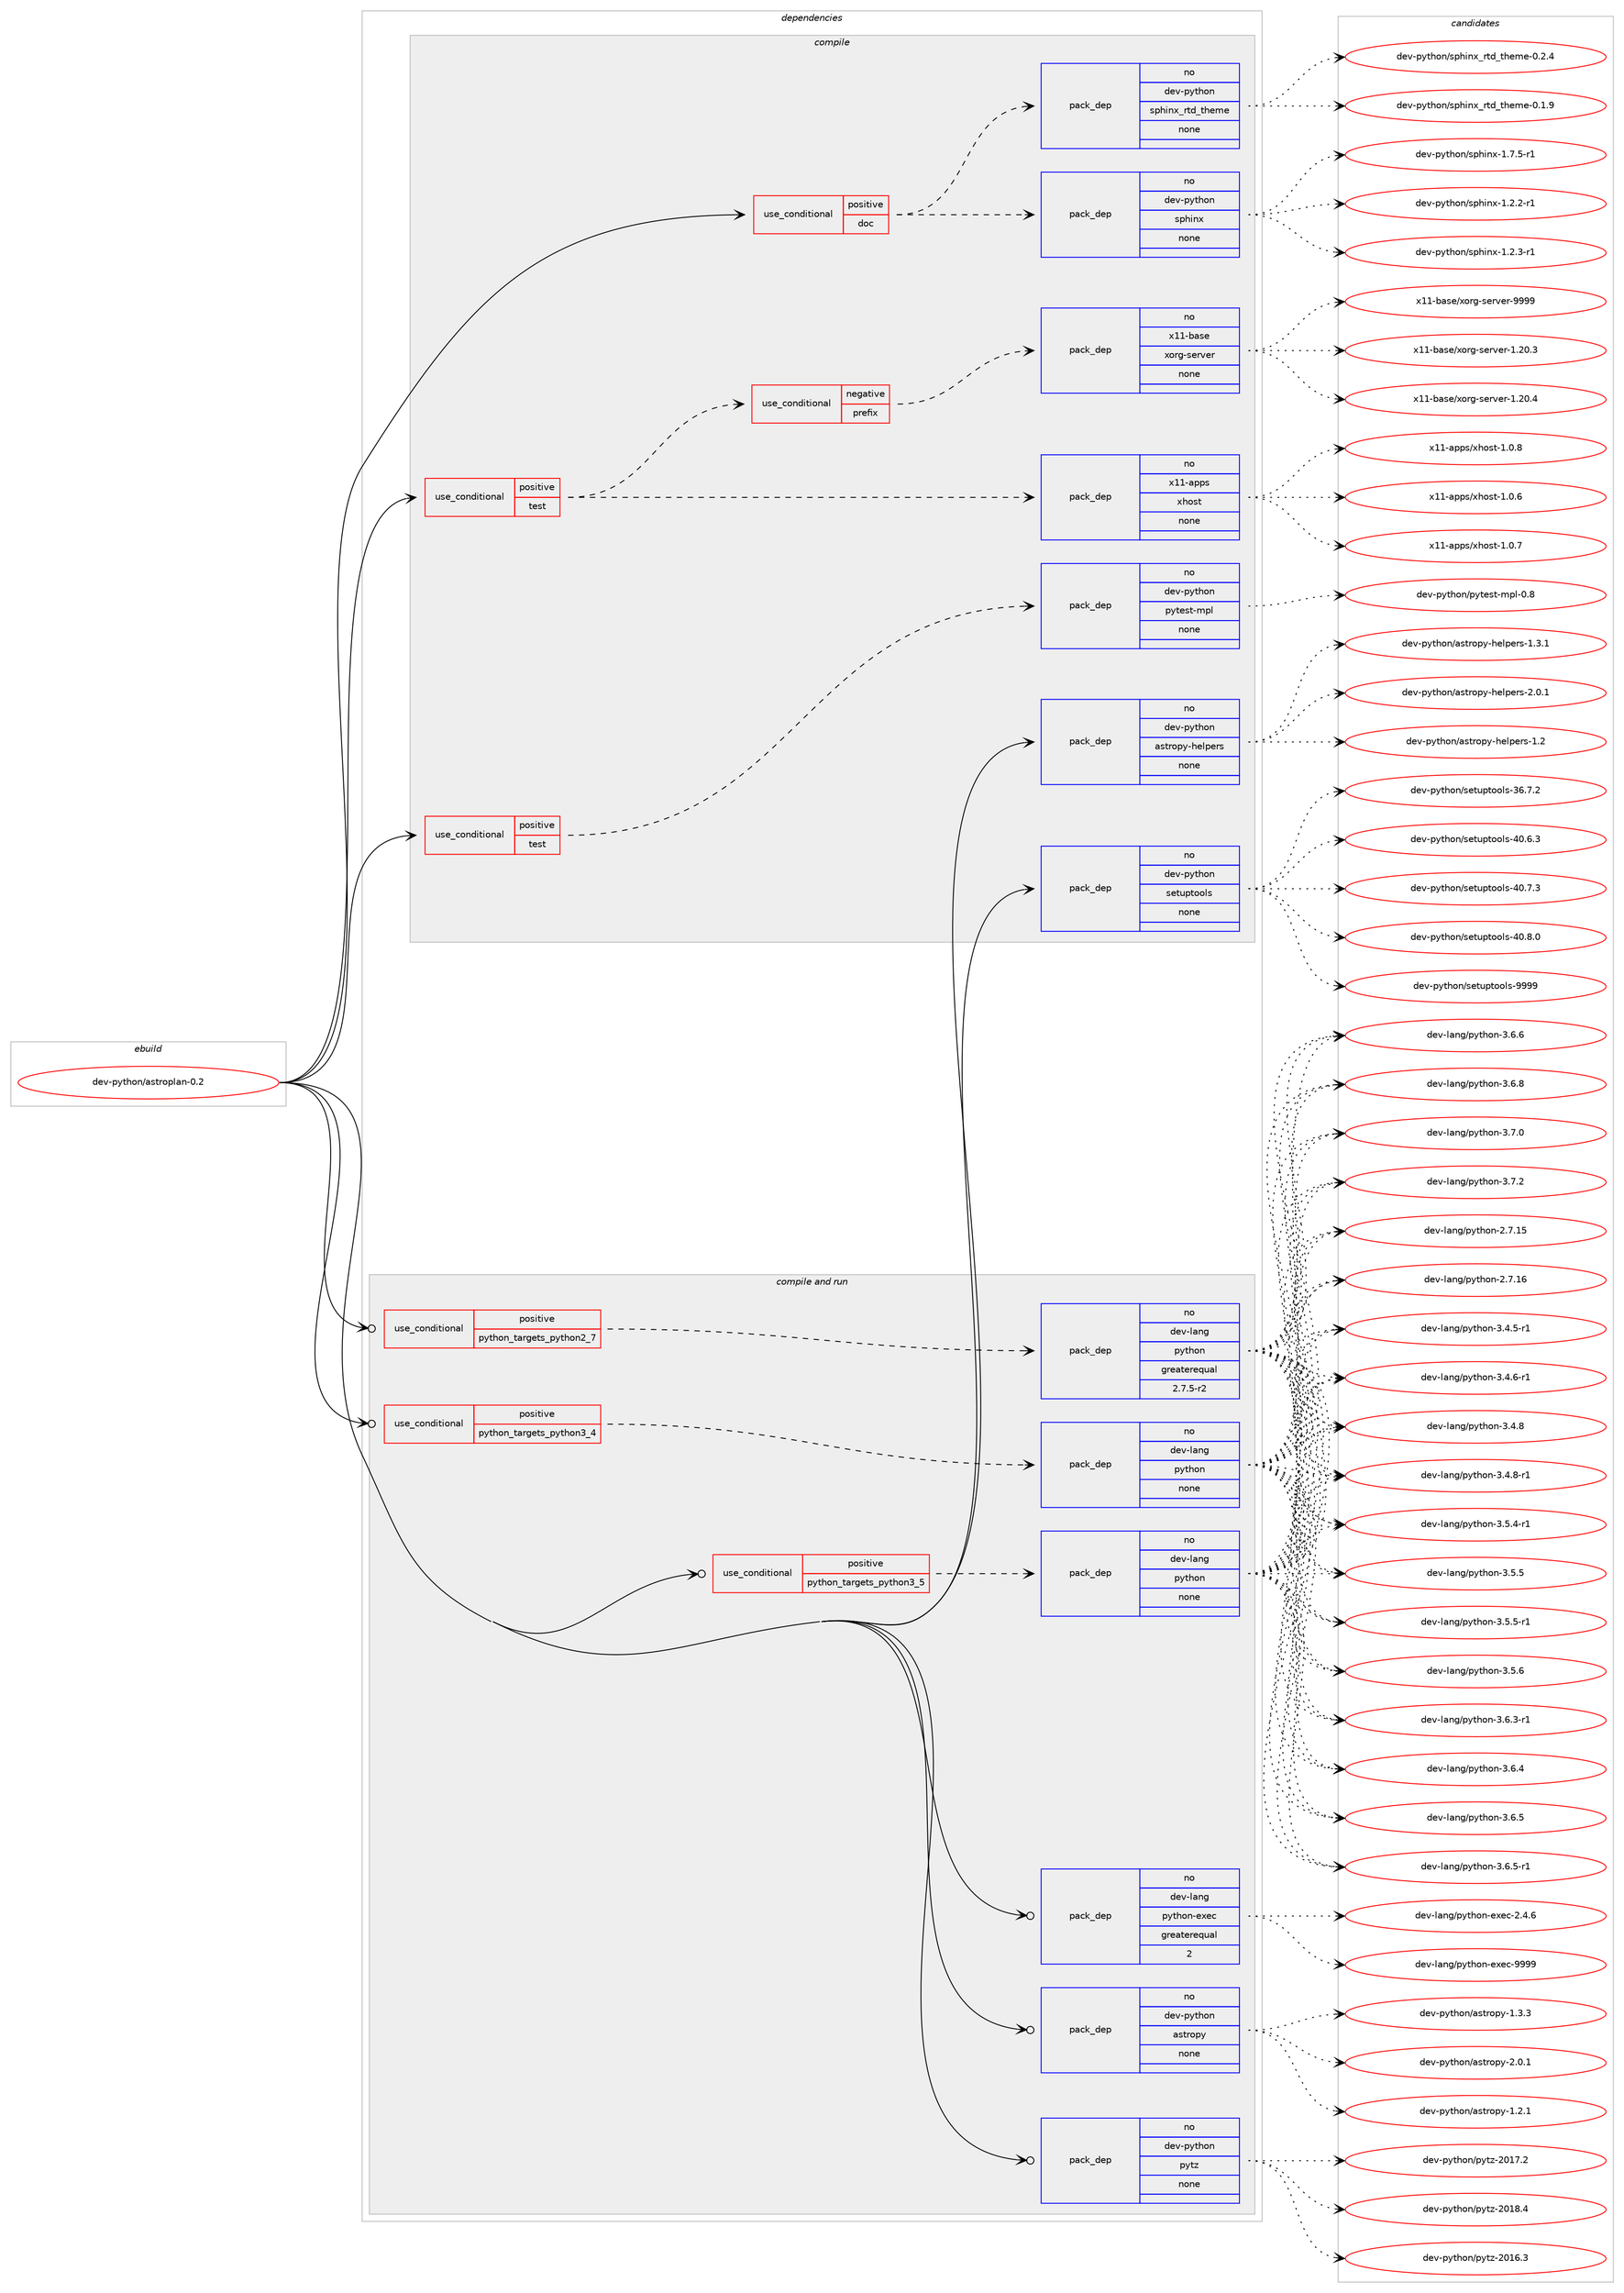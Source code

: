 digraph prolog {

# *************
# Graph options
# *************

newrank=true;
concentrate=true;
compound=true;
graph [rankdir=LR,fontname=Helvetica,fontsize=10,ranksep=1.5];#, ranksep=2.5, nodesep=0.2];
edge  [arrowhead=vee];
node  [fontname=Helvetica,fontsize=10];

# **********
# The ebuild
# **********

subgraph cluster_leftcol {
color=gray;
rank=same;
label=<<i>ebuild</i>>;
id [label="dev-python/astroplan-0.2", color=red, width=4, href="../dev-python/astroplan-0.2.svg"];
}

# ****************
# The dependencies
# ****************

subgraph cluster_midcol {
color=gray;
label=<<i>dependencies</i>>;
subgraph cluster_compile {
fillcolor="#eeeeee";
style=filled;
label=<<i>compile</i>>;
subgraph cond371058 {
dependency1399079 [label=<<TABLE BORDER="0" CELLBORDER="1" CELLSPACING="0" CELLPADDING="4"><TR><TD ROWSPAN="3" CELLPADDING="10">use_conditional</TD></TR><TR><TD>positive</TD></TR><TR><TD>doc</TD></TR></TABLE>>, shape=none, color=red];
subgraph pack1004796 {
dependency1399080 [label=<<TABLE BORDER="0" CELLBORDER="1" CELLSPACING="0" CELLPADDING="4" WIDTH="220"><TR><TD ROWSPAN="6" CELLPADDING="30">pack_dep</TD></TR><TR><TD WIDTH="110">no</TD></TR><TR><TD>dev-python</TD></TR><TR><TD>sphinx</TD></TR><TR><TD>none</TD></TR><TR><TD></TD></TR></TABLE>>, shape=none, color=blue];
}
dependency1399079:e -> dependency1399080:w [weight=20,style="dashed",arrowhead="vee"];
subgraph pack1004797 {
dependency1399081 [label=<<TABLE BORDER="0" CELLBORDER="1" CELLSPACING="0" CELLPADDING="4" WIDTH="220"><TR><TD ROWSPAN="6" CELLPADDING="30">pack_dep</TD></TR><TR><TD WIDTH="110">no</TD></TR><TR><TD>dev-python</TD></TR><TR><TD>sphinx_rtd_theme</TD></TR><TR><TD>none</TD></TR><TR><TD></TD></TR></TABLE>>, shape=none, color=blue];
}
dependency1399079:e -> dependency1399081:w [weight=20,style="dashed",arrowhead="vee"];
}
id:e -> dependency1399079:w [weight=20,style="solid",arrowhead="vee"];
subgraph cond371059 {
dependency1399082 [label=<<TABLE BORDER="0" CELLBORDER="1" CELLSPACING="0" CELLPADDING="4"><TR><TD ROWSPAN="3" CELLPADDING="10">use_conditional</TD></TR><TR><TD>positive</TD></TR><TR><TD>test</TD></TR></TABLE>>, shape=none, color=red];
subgraph cond371060 {
dependency1399083 [label=<<TABLE BORDER="0" CELLBORDER="1" CELLSPACING="0" CELLPADDING="4"><TR><TD ROWSPAN="3" CELLPADDING="10">use_conditional</TD></TR><TR><TD>negative</TD></TR><TR><TD>prefix</TD></TR></TABLE>>, shape=none, color=red];
subgraph pack1004798 {
dependency1399084 [label=<<TABLE BORDER="0" CELLBORDER="1" CELLSPACING="0" CELLPADDING="4" WIDTH="220"><TR><TD ROWSPAN="6" CELLPADDING="30">pack_dep</TD></TR><TR><TD WIDTH="110">no</TD></TR><TR><TD>x11-base</TD></TR><TR><TD>xorg-server</TD></TR><TR><TD>none</TD></TR><TR><TD></TD></TR></TABLE>>, shape=none, color=blue];
}
dependency1399083:e -> dependency1399084:w [weight=20,style="dashed",arrowhead="vee"];
}
dependency1399082:e -> dependency1399083:w [weight=20,style="dashed",arrowhead="vee"];
subgraph pack1004799 {
dependency1399085 [label=<<TABLE BORDER="0" CELLBORDER="1" CELLSPACING="0" CELLPADDING="4" WIDTH="220"><TR><TD ROWSPAN="6" CELLPADDING="30">pack_dep</TD></TR><TR><TD WIDTH="110">no</TD></TR><TR><TD>x11-apps</TD></TR><TR><TD>xhost</TD></TR><TR><TD>none</TD></TR><TR><TD></TD></TR></TABLE>>, shape=none, color=blue];
}
dependency1399082:e -> dependency1399085:w [weight=20,style="dashed",arrowhead="vee"];
}
id:e -> dependency1399082:w [weight=20,style="solid",arrowhead="vee"];
subgraph cond371061 {
dependency1399086 [label=<<TABLE BORDER="0" CELLBORDER="1" CELLSPACING="0" CELLPADDING="4"><TR><TD ROWSPAN="3" CELLPADDING="10">use_conditional</TD></TR><TR><TD>positive</TD></TR><TR><TD>test</TD></TR></TABLE>>, shape=none, color=red];
subgraph pack1004800 {
dependency1399087 [label=<<TABLE BORDER="0" CELLBORDER="1" CELLSPACING="0" CELLPADDING="4" WIDTH="220"><TR><TD ROWSPAN="6" CELLPADDING="30">pack_dep</TD></TR><TR><TD WIDTH="110">no</TD></TR><TR><TD>dev-python</TD></TR><TR><TD>pytest-mpl</TD></TR><TR><TD>none</TD></TR><TR><TD></TD></TR></TABLE>>, shape=none, color=blue];
}
dependency1399086:e -> dependency1399087:w [weight=20,style="dashed",arrowhead="vee"];
}
id:e -> dependency1399086:w [weight=20,style="solid",arrowhead="vee"];
subgraph pack1004801 {
dependency1399088 [label=<<TABLE BORDER="0" CELLBORDER="1" CELLSPACING="0" CELLPADDING="4" WIDTH="220"><TR><TD ROWSPAN="6" CELLPADDING="30">pack_dep</TD></TR><TR><TD WIDTH="110">no</TD></TR><TR><TD>dev-python</TD></TR><TR><TD>astropy-helpers</TD></TR><TR><TD>none</TD></TR><TR><TD></TD></TR></TABLE>>, shape=none, color=blue];
}
id:e -> dependency1399088:w [weight=20,style="solid",arrowhead="vee"];
subgraph pack1004802 {
dependency1399089 [label=<<TABLE BORDER="0" CELLBORDER="1" CELLSPACING="0" CELLPADDING="4" WIDTH="220"><TR><TD ROWSPAN="6" CELLPADDING="30">pack_dep</TD></TR><TR><TD WIDTH="110">no</TD></TR><TR><TD>dev-python</TD></TR><TR><TD>setuptools</TD></TR><TR><TD>none</TD></TR><TR><TD></TD></TR></TABLE>>, shape=none, color=blue];
}
id:e -> dependency1399089:w [weight=20,style="solid",arrowhead="vee"];
}
subgraph cluster_compileandrun {
fillcolor="#eeeeee";
style=filled;
label=<<i>compile and run</i>>;
subgraph cond371062 {
dependency1399090 [label=<<TABLE BORDER="0" CELLBORDER="1" CELLSPACING="0" CELLPADDING="4"><TR><TD ROWSPAN="3" CELLPADDING="10">use_conditional</TD></TR><TR><TD>positive</TD></TR><TR><TD>python_targets_python2_7</TD></TR></TABLE>>, shape=none, color=red];
subgraph pack1004803 {
dependency1399091 [label=<<TABLE BORDER="0" CELLBORDER="1" CELLSPACING="0" CELLPADDING="4" WIDTH="220"><TR><TD ROWSPAN="6" CELLPADDING="30">pack_dep</TD></TR><TR><TD WIDTH="110">no</TD></TR><TR><TD>dev-lang</TD></TR><TR><TD>python</TD></TR><TR><TD>greaterequal</TD></TR><TR><TD>2.7.5-r2</TD></TR></TABLE>>, shape=none, color=blue];
}
dependency1399090:e -> dependency1399091:w [weight=20,style="dashed",arrowhead="vee"];
}
id:e -> dependency1399090:w [weight=20,style="solid",arrowhead="odotvee"];
subgraph cond371063 {
dependency1399092 [label=<<TABLE BORDER="0" CELLBORDER="1" CELLSPACING="0" CELLPADDING="4"><TR><TD ROWSPAN="3" CELLPADDING="10">use_conditional</TD></TR><TR><TD>positive</TD></TR><TR><TD>python_targets_python3_4</TD></TR></TABLE>>, shape=none, color=red];
subgraph pack1004804 {
dependency1399093 [label=<<TABLE BORDER="0" CELLBORDER="1" CELLSPACING="0" CELLPADDING="4" WIDTH="220"><TR><TD ROWSPAN="6" CELLPADDING="30">pack_dep</TD></TR><TR><TD WIDTH="110">no</TD></TR><TR><TD>dev-lang</TD></TR><TR><TD>python</TD></TR><TR><TD>none</TD></TR><TR><TD></TD></TR></TABLE>>, shape=none, color=blue];
}
dependency1399092:e -> dependency1399093:w [weight=20,style="dashed",arrowhead="vee"];
}
id:e -> dependency1399092:w [weight=20,style="solid",arrowhead="odotvee"];
subgraph cond371064 {
dependency1399094 [label=<<TABLE BORDER="0" CELLBORDER="1" CELLSPACING="0" CELLPADDING="4"><TR><TD ROWSPAN="3" CELLPADDING="10">use_conditional</TD></TR><TR><TD>positive</TD></TR><TR><TD>python_targets_python3_5</TD></TR></TABLE>>, shape=none, color=red];
subgraph pack1004805 {
dependency1399095 [label=<<TABLE BORDER="0" CELLBORDER="1" CELLSPACING="0" CELLPADDING="4" WIDTH="220"><TR><TD ROWSPAN="6" CELLPADDING="30">pack_dep</TD></TR><TR><TD WIDTH="110">no</TD></TR><TR><TD>dev-lang</TD></TR><TR><TD>python</TD></TR><TR><TD>none</TD></TR><TR><TD></TD></TR></TABLE>>, shape=none, color=blue];
}
dependency1399094:e -> dependency1399095:w [weight=20,style="dashed",arrowhead="vee"];
}
id:e -> dependency1399094:w [weight=20,style="solid",arrowhead="odotvee"];
subgraph pack1004806 {
dependency1399096 [label=<<TABLE BORDER="0" CELLBORDER="1" CELLSPACING="0" CELLPADDING="4" WIDTH="220"><TR><TD ROWSPAN="6" CELLPADDING="30">pack_dep</TD></TR><TR><TD WIDTH="110">no</TD></TR><TR><TD>dev-lang</TD></TR><TR><TD>python-exec</TD></TR><TR><TD>greaterequal</TD></TR><TR><TD>2</TD></TR></TABLE>>, shape=none, color=blue];
}
id:e -> dependency1399096:w [weight=20,style="solid",arrowhead="odotvee"];
subgraph pack1004807 {
dependency1399097 [label=<<TABLE BORDER="0" CELLBORDER="1" CELLSPACING="0" CELLPADDING="4" WIDTH="220"><TR><TD ROWSPAN="6" CELLPADDING="30">pack_dep</TD></TR><TR><TD WIDTH="110">no</TD></TR><TR><TD>dev-python</TD></TR><TR><TD>astropy</TD></TR><TR><TD>none</TD></TR><TR><TD></TD></TR></TABLE>>, shape=none, color=blue];
}
id:e -> dependency1399097:w [weight=20,style="solid",arrowhead="odotvee"];
subgraph pack1004808 {
dependency1399098 [label=<<TABLE BORDER="0" CELLBORDER="1" CELLSPACING="0" CELLPADDING="4" WIDTH="220"><TR><TD ROWSPAN="6" CELLPADDING="30">pack_dep</TD></TR><TR><TD WIDTH="110">no</TD></TR><TR><TD>dev-python</TD></TR><TR><TD>pytz</TD></TR><TR><TD>none</TD></TR><TR><TD></TD></TR></TABLE>>, shape=none, color=blue];
}
id:e -> dependency1399098:w [weight=20,style="solid",arrowhead="odotvee"];
}
subgraph cluster_run {
fillcolor="#eeeeee";
style=filled;
label=<<i>run</i>>;
}
}

# **************
# The candidates
# **************

subgraph cluster_choices {
rank=same;
color=gray;
label=<<i>candidates</i>>;

subgraph choice1004796 {
color=black;
nodesep=1;
choice10010111845112121116104111110471151121041051101204549465046504511449 [label="dev-python/sphinx-1.2.2-r1", color=red, width=4,href="../dev-python/sphinx-1.2.2-r1.svg"];
choice10010111845112121116104111110471151121041051101204549465046514511449 [label="dev-python/sphinx-1.2.3-r1", color=red, width=4,href="../dev-python/sphinx-1.2.3-r1.svg"];
choice10010111845112121116104111110471151121041051101204549465546534511449 [label="dev-python/sphinx-1.7.5-r1", color=red, width=4,href="../dev-python/sphinx-1.7.5-r1.svg"];
dependency1399080:e -> choice10010111845112121116104111110471151121041051101204549465046504511449:w [style=dotted,weight="100"];
dependency1399080:e -> choice10010111845112121116104111110471151121041051101204549465046514511449:w [style=dotted,weight="100"];
dependency1399080:e -> choice10010111845112121116104111110471151121041051101204549465546534511449:w [style=dotted,weight="100"];
}
subgraph choice1004797 {
color=black;
nodesep=1;
choice10010111845112121116104111110471151121041051101209511411610095116104101109101454846494657 [label="dev-python/sphinx_rtd_theme-0.1.9", color=red, width=4,href="../dev-python/sphinx_rtd_theme-0.1.9.svg"];
choice10010111845112121116104111110471151121041051101209511411610095116104101109101454846504652 [label="dev-python/sphinx_rtd_theme-0.2.4", color=red, width=4,href="../dev-python/sphinx_rtd_theme-0.2.4.svg"];
dependency1399081:e -> choice10010111845112121116104111110471151121041051101209511411610095116104101109101454846494657:w [style=dotted,weight="100"];
dependency1399081:e -> choice10010111845112121116104111110471151121041051101209511411610095116104101109101454846504652:w [style=dotted,weight="100"];
}
subgraph choice1004798 {
color=black;
nodesep=1;
choice1204949459897115101471201111141034511510111411810111445494650484651 [label="x11-base/xorg-server-1.20.3", color=red, width=4,href="../x11-base/xorg-server-1.20.3.svg"];
choice1204949459897115101471201111141034511510111411810111445494650484652 [label="x11-base/xorg-server-1.20.4", color=red, width=4,href="../x11-base/xorg-server-1.20.4.svg"];
choice120494945989711510147120111114103451151011141181011144557575757 [label="x11-base/xorg-server-9999", color=red, width=4,href="../x11-base/xorg-server-9999.svg"];
dependency1399084:e -> choice1204949459897115101471201111141034511510111411810111445494650484651:w [style=dotted,weight="100"];
dependency1399084:e -> choice1204949459897115101471201111141034511510111411810111445494650484652:w [style=dotted,weight="100"];
dependency1399084:e -> choice120494945989711510147120111114103451151011141181011144557575757:w [style=dotted,weight="100"];
}
subgraph choice1004799 {
color=black;
nodesep=1;
choice1204949459711211211547120104111115116454946484654 [label="x11-apps/xhost-1.0.6", color=red, width=4,href="../x11-apps/xhost-1.0.6.svg"];
choice1204949459711211211547120104111115116454946484655 [label="x11-apps/xhost-1.0.7", color=red, width=4,href="../x11-apps/xhost-1.0.7.svg"];
choice1204949459711211211547120104111115116454946484656 [label="x11-apps/xhost-1.0.8", color=red, width=4,href="../x11-apps/xhost-1.0.8.svg"];
dependency1399085:e -> choice1204949459711211211547120104111115116454946484654:w [style=dotted,weight="100"];
dependency1399085:e -> choice1204949459711211211547120104111115116454946484655:w [style=dotted,weight="100"];
dependency1399085:e -> choice1204949459711211211547120104111115116454946484656:w [style=dotted,weight="100"];
}
subgraph choice1004800 {
color=black;
nodesep=1;
choice10010111845112121116104111110471121211161011151164510911210845484656 [label="dev-python/pytest-mpl-0.8", color=red, width=4,href="../dev-python/pytest-mpl-0.8.svg"];
dependency1399087:e -> choice10010111845112121116104111110471121211161011151164510911210845484656:w [style=dotted,weight="100"];
}
subgraph choice1004801 {
color=black;
nodesep=1;
choice1001011184511212111610411111047971151161141111121214510410110811210111411545494650 [label="dev-python/astropy-helpers-1.2", color=red, width=4,href="../dev-python/astropy-helpers-1.2.svg"];
choice10010111845112121116104111110479711511611411111212145104101108112101114115454946514649 [label="dev-python/astropy-helpers-1.3.1", color=red, width=4,href="../dev-python/astropy-helpers-1.3.1.svg"];
choice10010111845112121116104111110479711511611411111212145104101108112101114115455046484649 [label="dev-python/astropy-helpers-2.0.1", color=red, width=4,href="../dev-python/astropy-helpers-2.0.1.svg"];
dependency1399088:e -> choice1001011184511212111610411111047971151161141111121214510410110811210111411545494650:w [style=dotted,weight="100"];
dependency1399088:e -> choice10010111845112121116104111110479711511611411111212145104101108112101114115454946514649:w [style=dotted,weight="100"];
dependency1399088:e -> choice10010111845112121116104111110479711511611411111212145104101108112101114115455046484649:w [style=dotted,weight="100"];
}
subgraph choice1004802 {
color=black;
nodesep=1;
choice100101118451121211161041111104711510111611711211611111110811545515446554650 [label="dev-python/setuptools-36.7.2", color=red, width=4,href="../dev-python/setuptools-36.7.2.svg"];
choice100101118451121211161041111104711510111611711211611111110811545524846544651 [label="dev-python/setuptools-40.6.3", color=red, width=4,href="../dev-python/setuptools-40.6.3.svg"];
choice100101118451121211161041111104711510111611711211611111110811545524846554651 [label="dev-python/setuptools-40.7.3", color=red, width=4,href="../dev-python/setuptools-40.7.3.svg"];
choice100101118451121211161041111104711510111611711211611111110811545524846564648 [label="dev-python/setuptools-40.8.0", color=red, width=4,href="../dev-python/setuptools-40.8.0.svg"];
choice10010111845112121116104111110471151011161171121161111111081154557575757 [label="dev-python/setuptools-9999", color=red, width=4,href="../dev-python/setuptools-9999.svg"];
dependency1399089:e -> choice100101118451121211161041111104711510111611711211611111110811545515446554650:w [style=dotted,weight="100"];
dependency1399089:e -> choice100101118451121211161041111104711510111611711211611111110811545524846544651:w [style=dotted,weight="100"];
dependency1399089:e -> choice100101118451121211161041111104711510111611711211611111110811545524846554651:w [style=dotted,weight="100"];
dependency1399089:e -> choice100101118451121211161041111104711510111611711211611111110811545524846564648:w [style=dotted,weight="100"];
dependency1399089:e -> choice10010111845112121116104111110471151011161171121161111111081154557575757:w [style=dotted,weight="100"];
}
subgraph choice1004803 {
color=black;
nodesep=1;
choice10010111845108971101034711212111610411111045504655464953 [label="dev-lang/python-2.7.15", color=red, width=4,href="../dev-lang/python-2.7.15.svg"];
choice10010111845108971101034711212111610411111045504655464954 [label="dev-lang/python-2.7.16", color=red, width=4,href="../dev-lang/python-2.7.16.svg"];
choice1001011184510897110103471121211161041111104551465246534511449 [label="dev-lang/python-3.4.5-r1", color=red, width=4,href="../dev-lang/python-3.4.5-r1.svg"];
choice1001011184510897110103471121211161041111104551465246544511449 [label="dev-lang/python-3.4.6-r1", color=red, width=4,href="../dev-lang/python-3.4.6-r1.svg"];
choice100101118451089711010347112121116104111110455146524656 [label="dev-lang/python-3.4.8", color=red, width=4,href="../dev-lang/python-3.4.8.svg"];
choice1001011184510897110103471121211161041111104551465246564511449 [label="dev-lang/python-3.4.8-r1", color=red, width=4,href="../dev-lang/python-3.4.8-r1.svg"];
choice1001011184510897110103471121211161041111104551465346524511449 [label="dev-lang/python-3.5.4-r1", color=red, width=4,href="../dev-lang/python-3.5.4-r1.svg"];
choice100101118451089711010347112121116104111110455146534653 [label="dev-lang/python-3.5.5", color=red, width=4,href="../dev-lang/python-3.5.5.svg"];
choice1001011184510897110103471121211161041111104551465346534511449 [label="dev-lang/python-3.5.5-r1", color=red, width=4,href="../dev-lang/python-3.5.5-r1.svg"];
choice100101118451089711010347112121116104111110455146534654 [label="dev-lang/python-3.5.6", color=red, width=4,href="../dev-lang/python-3.5.6.svg"];
choice1001011184510897110103471121211161041111104551465446514511449 [label="dev-lang/python-3.6.3-r1", color=red, width=4,href="../dev-lang/python-3.6.3-r1.svg"];
choice100101118451089711010347112121116104111110455146544652 [label="dev-lang/python-3.6.4", color=red, width=4,href="../dev-lang/python-3.6.4.svg"];
choice100101118451089711010347112121116104111110455146544653 [label="dev-lang/python-3.6.5", color=red, width=4,href="../dev-lang/python-3.6.5.svg"];
choice1001011184510897110103471121211161041111104551465446534511449 [label="dev-lang/python-3.6.5-r1", color=red, width=4,href="../dev-lang/python-3.6.5-r1.svg"];
choice100101118451089711010347112121116104111110455146544654 [label="dev-lang/python-3.6.6", color=red, width=4,href="../dev-lang/python-3.6.6.svg"];
choice100101118451089711010347112121116104111110455146544656 [label="dev-lang/python-3.6.8", color=red, width=4,href="../dev-lang/python-3.6.8.svg"];
choice100101118451089711010347112121116104111110455146554648 [label="dev-lang/python-3.7.0", color=red, width=4,href="../dev-lang/python-3.7.0.svg"];
choice100101118451089711010347112121116104111110455146554650 [label="dev-lang/python-3.7.2", color=red, width=4,href="../dev-lang/python-3.7.2.svg"];
dependency1399091:e -> choice10010111845108971101034711212111610411111045504655464953:w [style=dotted,weight="100"];
dependency1399091:e -> choice10010111845108971101034711212111610411111045504655464954:w [style=dotted,weight="100"];
dependency1399091:e -> choice1001011184510897110103471121211161041111104551465246534511449:w [style=dotted,weight="100"];
dependency1399091:e -> choice1001011184510897110103471121211161041111104551465246544511449:w [style=dotted,weight="100"];
dependency1399091:e -> choice100101118451089711010347112121116104111110455146524656:w [style=dotted,weight="100"];
dependency1399091:e -> choice1001011184510897110103471121211161041111104551465246564511449:w [style=dotted,weight="100"];
dependency1399091:e -> choice1001011184510897110103471121211161041111104551465346524511449:w [style=dotted,weight="100"];
dependency1399091:e -> choice100101118451089711010347112121116104111110455146534653:w [style=dotted,weight="100"];
dependency1399091:e -> choice1001011184510897110103471121211161041111104551465346534511449:w [style=dotted,weight="100"];
dependency1399091:e -> choice100101118451089711010347112121116104111110455146534654:w [style=dotted,weight="100"];
dependency1399091:e -> choice1001011184510897110103471121211161041111104551465446514511449:w [style=dotted,weight="100"];
dependency1399091:e -> choice100101118451089711010347112121116104111110455146544652:w [style=dotted,weight="100"];
dependency1399091:e -> choice100101118451089711010347112121116104111110455146544653:w [style=dotted,weight="100"];
dependency1399091:e -> choice1001011184510897110103471121211161041111104551465446534511449:w [style=dotted,weight="100"];
dependency1399091:e -> choice100101118451089711010347112121116104111110455146544654:w [style=dotted,weight="100"];
dependency1399091:e -> choice100101118451089711010347112121116104111110455146544656:w [style=dotted,weight="100"];
dependency1399091:e -> choice100101118451089711010347112121116104111110455146554648:w [style=dotted,weight="100"];
dependency1399091:e -> choice100101118451089711010347112121116104111110455146554650:w [style=dotted,weight="100"];
}
subgraph choice1004804 {
color=black;
nodesep=1;
choice10010111845108971101034711212111610411111045504655464953 [label="dev-lang/python-2.7.15", color=red, width=4,href="../dev-lang/python-2.7.15.svg"];
choice10010111845108971101034711212111610411111045504655464954 [label="dev-lang/python-2.7.16", color=red, width=4,href="../dev-lang/python-2.7.16.svg"];
choice1001011184510897110103471121211161041111104551465246534511449 [label="dev-lang/python-3.4.5-r1", color=red, width=4,href="../dev-lang/python-3.4.5-r1.svg"];
choice1001011184510897110103471121211161041111104551465246544511449 [label="dev-lang/python-3.4.6-r1", color=red, width=4,href="../dev-lang/python-3.4.6-r1.svg"];
choice100101118451089711010347112121116104111110455146524656 [label="dev-lang/python-3.4.8", color=red, width=4,href="../dev-lang/python-3.4.8.svg"];
choice1001011184510897110103471121211161041111104551465246564511449 [label="dev-lang/python-3.4.8-r1", color=red, width=4,href="../dev-lang/python-3.4.8-r1.svg"];
choice1001011184510897110103471121211161041111104551465346524511449 [label="dev-lang/python-3.5.4-r1", color=red, width=4,href="../dev-lang/python-3.5.4-r1.svg"];
choice100101118451089711010347112121116104111110455146534653 [label="dev-lang/python-3.5.5", color=red, width=4,href="../dev-lang/python-3.5.5.svg"];
choice1001011184510897110103471121211161041111104551465346534511449 [label="dev-lang/python-3.5.5-r1", color=red, width=4,href="../dev-lang/python-3.5.5-r1.svg"];
choice100101118451089711010347112121116104111110455146534654 [label="dev-lang/python-3.5.6", color=red, width=4,href="../dev-lang/python-3.5.6.svg"];
choice1001011184510897110103471121211161041111104551465446514511449 [label="dev-lang/python-3.6.3-r1", color=red, width=4,href="../dev-lang/python-3.6.3-r1.svg"];
choice100101118451089711010347112121116104111110455146544652 [label="dev-lang/python-3.6.4", color=red, width=4,href="../dev-lang/python-3.6.4.svg"];
choice100101118451089711010347112121116104111110455146544653 [label="dev-lang/python-3.6.5", color=red, width=4,href="../dev-lang/python-3.6.5.svg"];
choice1001011184510897110103471121211161041111104551465446534511449 [label="dev-lang/python-3.6.5-r1", color=red, width=4,href="../dev-lang/python-3.6.5-r1.svg"];
choice100101118451089711010347112121116104111110455146544654 [label="dev-lang/python-3.6.6", color=red, width=4,href="../dev-lang/python-3.6.6.svg"];
choice100101118451089711010347112121116104111110455146544656 [label="dev-lang/python-3.6.8", color=red, width=4,href="../dev-lang/python-3.6.8.svg"];
choice100101118451089711010347112121116104111110455146554648 [label="dev-lang/python-3.7.0", color=red, width=4,href="../dev-lang/python-3.7.0.svg"];
choice100101118451089711010347112121116104111110455146554650 [label="dev-lang/python-3.7.2", color=red, width=4,href="../dev-lang/python-3.7.2.svg"];
dependency1399093:e -> choice10010111845108971101034711212111610411111045504655464953:w [style=dotted,weight="100"];
dependency1399093:e -> choice10010111845108971101034711212111610411111045504655464954:w [style=dotted,weight="100"];
dependency1399093:e -> choice1001011184510897110103471121211161041111104551465246534511449:w [style=dotted,weight="100"];
dependency1399093:e -> choice1001011184510897110103471121211161041111104551465246544511449:w [style=dotted,weight="100"];
dependency1399093:e -> choice100101118451089711010347112121116104111110455146524656:w [style=dotted,weight="100"];
dependency1399093:e -> choice1001011184510897110103471121211161041111104551465246564511449:w [style=dotted,weight="100"];
dependency1399093:e -> choice1001011184510897110103471121211161041111104551465346524511449:w [style=dotted,weight="100"];
dependency1399093:e -> choice100101118451089711010347112121116104111110455146534653:w [style=dotted,weight="100"];
dependency1399093:e -> choice1001011184510897110103471121211161041111104551465346534511449:w [style=dotted,weight="100"];
dependency1399093:e -> choice100101118451089711010347112121116104111110455146534654:w [style=dotted,weight="100"];
dependency1399093:e -> choice1001011184510897110103471121211161041111104551465446514511449:w [style=dotted,weight="100"];
dependency1399093:e -> choice100101118451089711010347112121116104111110455146544652:w [style=dotted,weight="100"];
dependency1399093:e -> choice100101118451089711010347112121116104111110455146544653:w [style=dotted,weight="100"];
dependency1399093:e -> choice1001011184510897110103471121211161041111104551465446534511449:w [style=dotted,weight="100"];
dependency1399093:e -> choice100101118451089711010347112121116104111110455146544654:w [style=dotted,weight="100"];
dependency1399093:e -> choice100101118451089711010347112121116104111110455146544656:w [style=dotted,weight="100"];
dependency1399093:e -> choice100101118451089711010347112121116104111110455146554648:w [style=dotted,weight="100"];
dependency1399093:e -> choice100101118451089711010347112121116104111110455146554650:w [style=dotted,weight="100"];
}
subgraph choice1004805 {
color=black;
nodesep=1;
choice10010111845108971101034711212111610411111045504655464953 [label="dev-lang/python-2.7.15", color=red, width=4,href="../dev-lang/python-2.7.15.svg"];
choice10010111845108971101034711212111610411111045504655464954 [label="dev-lang/python-2.7.16", color=red, width=4,href="../dev-lang/python-2.7.16.svg"];
choice1001011184510897110103471121211161041111104551465246534511449 [label="dev-lang/python-3.4.5-r1", color=red, width=4,href="../dev-lang/python-3.4.5-r1.svg"];
choice1001011184510897110103471121211161041111104551465246544511449 [label="dev-lang/python-3.4.6-r1", color=red, width=4,href="../dev-lang/python-3.4.6-r1.svg"];
choice100101118451089711010347112121116104111110455146524656 [label="dev-lang/python-3.4.8", color=red, width=4,href="../dev-lang/python-3.4.8.svg"];
choice1001011184510897110103471121211161041111104551465246564511449 [label="dev-lang/python-3.4.8-r1", color=red, width=4,href="../dev-lang/python-3.4.8-r1.svg"];
choice1001011184510897110103471121211161041111104551465346524511449 [label="dev-lang/python-3.5.4-r1", color=red, width=4,href="../dev-lang/python-3.5.4-r1.svg"];
choice100101118451089711010347112121116104111110455146534653 [label="dev-lang/python-3.5.5", color=red, width=4,href="../dev-lang/python-3.5.5.svg"];
choice1001011184510897110103471121211161041111104551465346534511449 [label="dev-lang/python-3.5.5-r1", color=red, width=4,href="../dev-lang/python-3.5.5-r1.svg"];
choice100101118451089711010347112121116104111110455146534654 [label="dev-lang/python-3.5.6", color=red, width=4,href="../dev-lang/python-3.5.6.svg"];
choice1001011184510897110103471121211161041111104551465446514511449 [label="dev-lang/python-3.6.3-r1", color=red, width=4,href="../dev-lang/python-3.6.3-r1.svg"];
choice100101118451089711010347112121116104111110455146544652 [label="dev-lang/python-3.6.4", color=red, width=4,href="../dev-lang/python-3.6.4.svg"];
choice100101118451089711010347112121116104111110455146544653 [label="dev-lang/python-3.6.5", color=red, width=4,href="../dev-lang/python-3.6.5.svg"];
choice1001011184510897110103471121211161041111104551465446534511449 [label="dev-lang/python-3.6.5-r1", color=red, width=4,href="../dev-lang/python-3.6.5-r1.svg"];
choice100101118451089711010347112121116104111110455146544654 [label="dev-lang/python-3.6.6", color=red, width=4,href="../dev-lang/python-3.6.6.svg"];
choice100101118451089711010347112121116104111110455146544656 [label="dev-lang/python-3.6.8", color=red, width=4,href="../dev-lang/python-3.6.8.svg"];
choice100101118451089711010347112121116104111110455146554648 [label="dev-lang/python-3.7.0", color=red, width=4,href="../dev-lang/python-3.7.0.svg"];
choice100101118451089711010347112121116104111110455146554650 [label="dev-lang/python-3.7.2", color=red, width=4,href="../dev-lang/python-3.7.2.svg"];
dependency1399095:e -> choice10010111845108971101034711212111610411111045504655464953:w [style=dotted,weight="100"];
dependency1399095:e -> choice10010111845108971101034711212111610411111045504655464954:w [style=dotted,weight="100"];
dependency1399095:e -> choice1001011184510897110103471121211161041111104551465246534511449:w [style=dotted,weight="100"];
dependency1399095:e -> choice1001011184510897110103471121211161041111104551465246544511449:w [style=dotted,weight="100"];
dependency1399095:e -> choice100101118451089711010347112121116104111110455146524656:w [style=dotted,weight="100"];
dependency1399095:e -> choice1001011184510897110103471121211161041111104551465246564511449:w [style=dotted,weight="100"];
dependency1399095:e -> choice1001011184510897110103471121211161041111104551465346524511449:w [style=dotted,weight="100"];
dependency1399095:e -> choice100101118451089711010347112121116104111110455146534653:w [style=dotted,weight="100"];
dependency1399095:e -> choice1001011184510897110103471121211161041111104551465346534511449:w [style=dotted,weight="100"];
dependency1399095:e -> choice100101118451089711010347112121116104111110455146534654:w [style=dotted,weight="100"];
dependency1399095:e -> choice1001011184510897110103471121211161041111104551465446514511449:w [style=dotted,weight="100"];
dependency1399095:e -> choice100101118451089711010347112121116104111110455146544652:w [style=dotted,weight="100"];
dependency1399095:e -> choice100101118451089711010347112121116104111110455146544653:w [style=dotted,weight="100"];
dependency1399095:e -> choice1001011184510897110103471121211161041111104551465446534511449:w [style=dotted,weight="100"];
dependency1399095:e -> choice100101118451089711010347112121116104111110455146544654:w [style=dotted,weight="100"];
dependency1399095:e -> choice100101118451089711010347112121116104111110455146544656:w [style=dotted,weight="100"];
dependency1399095:e -> choice100101118451089711010347112121116104111110455146554648:w [style=dotted,weight="100"];
dependency1399095:e -> choice100101118451089711010347112121116104111110455146554650:w [style=dotted,weight="100"];
}
subgraph choice1004806 {
color=black;
nodesep=1;
choice1001011184510897110103471121211161041111104510112010199455046524654 [label="dev-lang/python-exec-2.4.6", color=red, width=4,href="../dev-lang/python-exec-2.4.6.svg"];
choice10010111845108971101034711212111610411111045101120101994557575757 [label="dev-lang/python-exec-9999", color=red, width=4,href="../dev-lang/python-exec-9999.svg"];
dependency1399096:e -> choice1001011184510897110103471121211161041111104510112010199455046524654:w [style=dotted,weight="100"];
dependency1399096:e -> choice10010111845108971101034711212111610411111045101120101994557575757:w [style=dotted,weight="100"];
}
subgraph choice1004807 {
color=black;
nodesep=1;
choice100101118451121211161041111104797115116114111112121454946504649 [label="dev-python/astropy-1.2.1", color=red, width=4,href="../dev-python/astropy-1.2.1.svg"];
choice100101118451121211161041111104797115116114111112121454946514651 [label="dev-python/astropy-1.3.3", color=red, width=4,href="../dev-python/astropy-1.3.3.svg"];
choice100101118451121211161041111104797115116114111112121455046484649 [label="dev-python/astropy-2.0.1", color=red, width=4,href="../dev-python/astropy-2.0.1.svg"];
dependency1399097:e -> choice100101118451121211161041111104797115116114111112121454946504649:w [style=dotted,weight="100"];
dependency1399097:e -> choice100101118451121211161041111104797115116114111112121454946514651:w [style=dotted,weight="100"];
dependency1399097:e -> choice100101118451121211161041111104797115116114111112121455046484649:w [style=dotted,weight="100"];
}
subgraph choice1004808 {
color=black;
nodesep=1;
choice100101118451121211161041111104711212111612245504849544651 [label="dev-python/pytz-2016.3", color=red, width=4,href="../dev-python/pytz-2016.3.svg"];
choice100101118451121211161041111104711212111612245504849554650 [label="dev-python/pytz-2017.2", color=red, width=4,href="../dev-python/pytz-2017.2.svg"];
choice100101118451121211161041111104711212111612245504849564652 [label="dev-python/pytz-2018.4", color=red, width=4,href="../dev-python/pytz-2018.4.svg"];
dependency1399098:e -> choice100101118451121211161041111104711212111612245504849544651:w [style=dotted,weight="100"];
dependency1399098:e -> choice100101118451121211161041111104711212111612245504849554650:w [style=dotted,weight="100"];
dependency1399098:e -> choice100101118451121211161041111104711212111612245504849564652:w [style=dotted,weight="100"];
}
}

}
